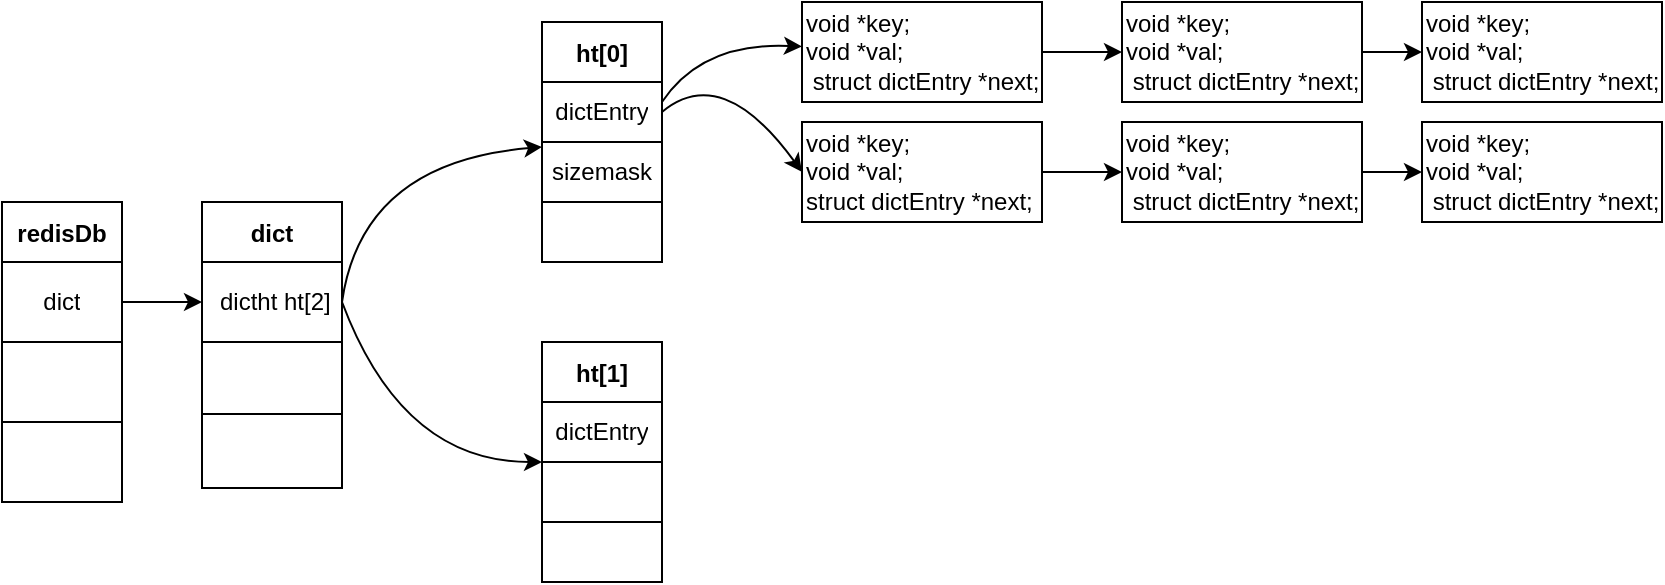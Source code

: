 <mxfile version="16.1.0" type="github">
  <diagram id="oKhtQ3pNuzC6f2YRyntQ" name="第 1 页">
    <mxGraphModel dx="1300" dy="1090" grid="1" gridSize="10" guides="1" tooltips="1" connect="1" arrows="1" fold="1" page="1" pageScale="1" pageWidth="827" pageHeight="1169" math="0" shadow="0">
      <root>
        <mxCell id="0" />
        <mxCell id="1" parent="0" />
        <mxCell id="PxenwiJpb4HEXUr78rmE-2" value="redisDb" style="shape=table;startSize=30;container=1;collapsible=0;childLayout=tableLayout;fontStyle=1;align=center;pointerEvents=1;" vertex="1" parent="1">
          <mxGeometry x="150" y="110" width="60" height="150" as="geometry" />
        </mxCell>
        <mxCell id="PxenwiJpb4HEXUr78rmE-3" value="" style="shape=partialRectangle;html=1;whiteSpace=wrap;collapsible=0;dropTarget=0;pointerEvents=0;fillColor=none;top=0;left=0;bottom=0;right=0;points=[[0,0.5],[1,0.5]];portConstraint=eastwest;" vertex="1" parent="PxenwiJpb4HEXUr78rmE-2">
          <mxGeometry y="30" width="60" height="40" as="geometry" />
        </mxCell>
        <mxCell id="PxenwiJpb4HEXUr78rmE-4" value="dict" style="shape=partialRectangle;html=1;whiteSpace=wrap;connectable=0;fillColor=none;top=0;left=0;bottom=0;right=0;overflow=hidden;pointerEvents=1;" vertex="1" parent="PxenwiJpb4HEXUr78rmE-3">
          <mxGeometry width="60" height="40" as="geometry">
            <mxRectangle width="60" height="40" as="alternateBounds" />
          </mxGeometry>
        </mxCell>
        <mxCell id="PxenwiJpb4HEXUr78rmE-7" value="" style="shape=partialRectangle;html=1;whiteSpace=wrap;collapsible=0;dropTarget=0;pointerEvents=0;fillColor=none;top=0;left=0;bottom=0;right=0;points=[[0,0.5],[1,0.5]];portConstraint=eastwest;" vertex="1" parent="PxenwiJpb4HEXUr78rmE-2">
          <mxGeometry y="70" width="60" height="40" as="geometry" />
        </mxCell>
        <mxCell id="PxenwiJpb4HEXUr78rmE-8" value="" style="shape=partialRectangle;html=1;whiteSpace=wrap;connectable=0;fillColor=none;top=0;left=0;bottom=0;right=0;overflow=hidden;pointerEvents=1;" vertex="1" parent="PxenwiJpb4HEXUr78rmE-7">
          <mxGeometry width="60" height="40" as="geometry">
            <mxRectangle width="60" height="40" as="alternateBounds" />
          </mxGeometry>
        </mxCell>
        <mxCell id="PxenwiJpb4HEXUr78rmE-11" value="" style="shape=partialRectangle;html=1;whiteSpace=wrap;collapsible=0;dropTarget=0;pointerEvents=0;fillColor=none;top=0;left=0;bottom=0;right=0;points=[[0,0.5],[1,0.5]];portConstraint=eastwest;" vertex="1" parent="PxenwiJpb4HEXUr78rmE-2">
          <mxGeometry y="110" width="60" height="40" as="geometry" />
        </mxCell>
        <mxCell id="PxenwiJpb4HEXUr78rmE-12" value="" style="shape=partialRectangle;html=1;whiteSpace=wrap;connectable=0;fillColor=none;top=0;left=0;bottom=0;right=0;overflow=hidden;pointerEvents=1;" vertex="1" parent="PxenwiJpb4HEXUr78rmE-11">
          <mxGeometry width="60" height="40" as="geometry">
            <mxRectangle width="60" height="40" as="alternateBounds" />
          </mxGeometry>
        </mxCell>
        <mxCell id="PxenwiJpb4HEXUr78rmE-15" value="" style="endArrow=classic;html=1;rounded=0;exitX=1;exitY=0.5;exitDx=0;exitDy=0;entryX=0;entryY=0.5;entryDx=0;entryDy=0;" edge="1" parent="1" source="PxenwiJpb4HEXUr78rmE-3" target="PxenwiJpb4HEXUr78rmE-30">
          <mxGeometry width="50" height="50" relative="1" as="geometry">
            <mxPoint x="430" y="430" as="sourcePoint" />
            <mxPoint x="250" y="150" as="targetPoint" />
          </mxGeometry>
        </mxCell>
        <mxCell id="PxenwiJpb4HEXUr78rmE-29" value="dict" style="shape=table;startSize=30;container=1;collapsible=0;childLayout=tableLayout;fontStyle=1;align=center;pointerEvents=1;" vertex="1" parent="1">
          <mxGeometry x="250" y="110" width="70" height="143" as="geometry" />
        </mxCell>
        <mxCell id="PxenwiJpb4HEXUr78rmE-30" value="" style="shape=partialRectangle;html=1;whiteSpace=wrap;collapsible=0;dropTarget=0;pointerEvents=0;fillColor=none;top=0;left=0;bottom=0;right=0;points=[[0,0.5],[1,0.5]];portConstraint=eastwest;" vertex="1" parent="PxenwiJpb4HEXUr78rmE-29">
          <mxGeometry y="30" width="70" height="40" as="geometry" />
        </mxCell>
        <mxCell id="PxenwiJpb4HEXUr78rmE-31" value="&amp;nbsp;dictht ht[2]" style="shape=partialRectangle;html=1;whiteSpace=wrap;connectable=0;fillColor=none;top=0;left=0;bottom=0;right=0;overflow=hidden;pointerEvents=1;" vertex="1" parent="PxenwiJpb4HEXUr78rmE-30">
          <mxGeometry width="70" height="40" as="geometry">
            <mxRectangle width="70" height="40" as="alternateBounds" />
          </mxGeometry>
        </mxCell>
        <mxCell id="PxenwiJpb4HEXUr78rmE-34" value="" style="shape=partialRectangle;html=1;whiteSpace=wrap;collapsible=0;dropTarget=0;pointerEvents=0;fillColor=none;top=0;left=0;bottom=0;right=0;points=[[0,0.5],[1,0.5]];portConstraint=eastwest;" vertex="1" parent="PxenwiJpb4HEXUr78rmE-29">
          <mxGeometry y="70" width="70" height="36" as="geometry" />
        </mxCell>
        <mxCell id="PxenwiJpb4HEXUr78rmE-35" value="" style="shape=partialRectangle;html=1;whiteSpace=wrap;connectable=0;fillColor=none;top=0;left=0;bottom=0;right=0;overflow=hidden;pointerEvents=1;" vertex="1" parent="PxenwiJpb4HEXUr78rmE-34">
          <mxGeometry width="70" height="36" as="geometry">
            <mxRectangle width="70" height="36" as="alternateBounds" />
          </mxGeometry>
        </mxCell>
        <mxCell id="PxenwiJpb4HEXUr78rmE-38" value="" style="shape=partialRectangle;html=1;whiteSpace=wrap;collapsible=0;dropTarget=0;pointerEvents=0;fillColor=none;top=0;left=0;bottom=0;right=0;points=[[0,0.5],[1,0.5]];portConstraint=eastwest;" vertex="1" parent="PxenwiJpb4HEXUr78rmE-29">
          <mxGeometry y="106" width="70" height="37" as="geometry" />
        </mxCell>
        <mxCell id="PxenwiJpb4HEXUr78rmE-39" value="" style="shape=partialRectangle;html=1;whiteSpace=wrap;connectable=0;fillColor=none;top=0;left=0;bottom=0;right=0;overflow=hidden;pointerEvents=1;" vertex="1" parent="PxenwiJpb4HEXUr78rmE-38">
          <mxGeometry width="70" height="37" as="geometry">
            <mxRectangle width="70" height="37" as="alternateBounds" />
          </mxGeometry>
        </mxCell>
        <mxCell id="PxenwiJpb4HEXUr78rmE-46" value="" style="endArrow=classic;html=1;curved=1;exitX=1;exitY=0.5;exitDx=0;exitDy=0;" edge="1" parent="1" source="PxenwiJpb4HEXUr78rmE-30" target="PxenwiJpb4HEXUr78rmE-47">
          <mxGeometry width="50" height="50" relative="1" as="geometry">
            <mxPoint x="320" y="150" as="sourcePoint" />
            <mxPoint x="390" y="90" as="targetPoint" />
            <Array as="points">
              <mxPoint x="330" y="90" />
            </Array>
          </mxGeometry>
        </mxCell>
        <mxCell id="PxenwiJpb4HEXUr78rmE-47" value="ht[0]" style="shape=table;startSize=30;container=1;collapsible=0;childLayout=tableLayout;fontStyle=1;align=center;pointerEvents=1;" vertex="1" parent="1">
          <mxGeometry x="420" y="20" width="60" height="120" as="geometry" />
        </mxCell>
        <mxCell id="PxenwiJpb4HEXUr78rmE-48" value="" style="shape=partialRectangle;html=1;whiteSpace=wrap;collapsible=0;dropTarget=0;pointerEvents=0;fillColor=none;top=0;left=0;bottom=0;right=0;points=[[0,0.5],[1,0.5]];portConstraint=eastwest;" vertex="1" parent="PxenwiJpb4HEXUr78rmE-47">
          <mxGeometry y="30" width="60" height="30" as="geometry" />
        </mxCell>
        <mxCell id="PxenwiJpb4HEXUr78rmE-49" value="dictEntry" style="shape=partialRectangle;html=1;whiteSpace=wrap;connectable=0;fillColor=none;top=0;left=0;bottom=0;right=0;overflow=hidden;pointerEvents=1;" vertex="1" parent="PxenwiJpb4HEXUr78rmE-48">
          <mxGeometry width="60" height="30" as="geometry">
            <mxRectangle width="60" height="30" as="alternateBounds" />
          </mxGeometry>
        </mxCell>
        <mxCell id="PxenwiJpb4HEXUr78rmE-52" value="" style="shape=partialRectangle;html=1;whiteSpace=wrap;collapsible=0;dropTarget=0;pointerEvents=0;fillColor=none;top=0;left=0;bottom=0;right=0;points=[[0,0.5],[1,0.5]];portConstraint=eastwest;" vertex="1" parent="PxenwiJpb4HEXUr78rmE-47">
          <mxGeometry y="60" width="60" height="30" as="geometry" />
        </mxCell>
        <mxCell id="PxenwiJpb4HEXUr78rmE-53" value="sizemask" style="shape=partialRectangle;html=1;whiteSpace=wrap;connectable=0;fillColor=none;top=0;left=0;bottom=0;right=0;overflow=hidden;pointerEvents=1;" vertex="1" parent="PxenwiJpb4HEXUr78rmE-52">
          <mxGeometry width="60" height="30" as="geometry">
            <mxRectangle width="60" height="30" as="alternateBounds" />
          </mxGeometry>
        </mxCell>
        <mxCell id="PxenwiJpb4HEXUr78rmE-56" value="" style="shape=partialRectangle;html=1;whiteSpace=wrap;collapsible=0;dropTarget=0;pointerEvents=0;fillColor=none;top=0;left=0;bottom=0;right=0;points=[[0,0.5],[1,0.5]];portConstraint=eastwest;" vertex="1" parent="PxenwiJpb4HEXUr78rmE-47">
          <mxGeometry y="90" width="60" height="30" as="geometry" />
        </mxCell>
        <mxCell id="PxenwiJpb4HEXUr78rmE-57" value="" style="shape=partialRectangle;html=1;whiteSpace=wrap;connectable=0;fillColor=none;top=0;left=0;bottom=0;right=0;overflow=hidden;pointerEvents=1;" vertex="1" parent="PxenwiJpb4HEXUr78rmE-56">
          <mxGeometry width="60" height="30" as="geometry">
            <mxRectangle width="60" height="30" as="alternateBounds" />
          </mxGeometry>
        </mxCell>
        <mxCell id="PxenwiJpb4HEXUr78rmE-60" value="" style="endArrow=classic;html=1;curved=1;exitX=1;exitY=0.5;exitDx=0;exitDy=0;" edge="1" parent="1" target="PxenwiJpb4HEXUr78rmE-61" source="PxenwiJpb4HEXUr78rmE-30">
          <mxGeometry width="50" height="50" relative="1" as="geometry">
            <mxPoint x="340" y="300" as="sourcePoint" />
            <mxPoint x="410" y="240" as="targetPoint" />
            <Array as="points">
              <mxPoint x="350" y="240" />
            </Array>
          </mxGeometry>
        </mxCell>
        <mxCell id="PxenwiJpb4HEXUr78rmE-61" value="ht[1]" style="shape=table;startSize=30;container=1;collapsible=0;childLayout=tableLayout;fontStyle=1;align=center;pointerEvents=1;" vertex="1" parent="1">
          <mxGeometry x="420" y="180" width="60" height="120" as="geometry" />
        </mxCell>
        <mxCell id="PxenwiJpb4HEXUr78rmE-62" value="" style="shape=partialRectangle;html=1;whiteSpace=wrap;collapsible=0;dropTarget=0;pointerEvents=0;fillColor=none;top=0;left=0;bottom=0;right=0;points=[[0,0.5],[1,0.5]];portConstraint=eastwest;" vertex="1" parent="PxenwiJpb4HEXUr78rmE-61">
          <mxGeometry y="30" width="60" height="30" as="geometry" />
        </mxCell>
        <mxCell id="PxenwiJpb4HEXUr78rmE-63" value="dictEntry" style="shape=partialRectangle;html=1;whiteSpace=wrap;connectable=0;fillColor=none;top=0;left=0;bottom=0;right=0;overflow=hidden;pointerEvents=1;" vertex="1" parent="PxenwiJpb4HEXUr78rmE-62">
          <mxGeometry width="60" height="30" as="geometry">
            <mxRectangle width="60" height="30" as="alternateBounds" />
          </mxGeometry>
        </mxCell>
        <mxCell id="PxenwiJpb4HEXUr78rmE-64" value="" style="shape=partialRectangle;html=1;whiteSpace=wrap;collapsible=0;dropTarget=0;pointerEvents=0;fillColor=none;top=0;left=0;bottom=0;right=0;points=[[0,0.5],[1,0.5]];portConstraint=eastwest;" vertex="1" parent="PxenwiJpb4HEXUr78rmE-61">
          <mxGeometry y="60" width="60" height="30" as="geometry" />
        </mxCell>
        <mxCell id="PxenwiJpb4HEXUr78rmE-65" value="" style="shape=partialRectangle;html=1;whiteSpace=wrap;connectable=0;fillColor=none;top=0;left=0;bottom=0;right=0;overflow=hidden;pointerEvents=1;" vertex="1" parent="PxenwiJpb4HEXUr78rmE-64">
          <mxGeometry width="60" height="30" as="geometry">
            <mxRectangle width="60" height="30" as="alternateBounds" />
          </mxGeometry>
        </mxCell>
        <mxCell id="PxenwiJpb4HEXUr78rmE-66" value="" style="shape=partialRectangle;html=1;whiteSpace=wrap;collapsible=0;dropTarget=0;pointerEvents=0;fillColor=none;top=0;left=0;bottom=0;right=0;points=[[0,0.5],[1,0.5]];portConstraint=eastwest;" vertex="1" parent="PxenwiJpb4HEXUr78rmE-61">
          <mxGeometry y="90" width="60" height="30" as="geometry" />
        </mxCell>
        <mxCell id="PxenwiJpb4HEXUr78rmE-67" value="" style="shape=partialRectangle;html=1;whiteSpace=wrap;connectable=0;fillColor=none;top=0;left=0;bottom=0;right=0;overflow=hidden;pointerEvents=1;" vertex="1" parent="PxenwiJpb4HEXUr78rmE-66">
          <mxGeometry width="60" height="30" as="geometry">
            <mxRectangle width="60" height="30" as="alternateBounds" />
          </mxGeometry>
        </mxCell>
        <mxCell id="PxenwiJpb4HEXUr78rmE-68" value="" style="endArrow=classic;html=1;curved=1;exitX=1;exitY=0.333;exitDx=0;exitDy=0;exitPerimeter=0;" edge="1" parent="1" source="PxenwiJpb4HEXUr78rmE-48" target="PxenwiJpb4HEXUr78rmE-69">
          <mxGeometry width="50" height="50" relative="1" as="geometry">
            <mxPoint x="480" y="70" as="sourcePoint" />
            <mxPoint x="540" y="30" as="targetPoint" />
            <Array as="points">
              <mxPoint x="500" y="30" />
            </Array>
          </mxGeometry>
        </mxCell>
        <mxCell id="PxenwiJpb4HEXUr78rmE-76" style="edgeStyle=orthogonalEdgeStyle;curved=1;orthogonalLoop=1;jettySize=auto;html=1;entryX=0;entryY=0.5;entryDx=0;entryDy=0;" edge="1" parent="1" source="PxenwiJpb4HEXUr78rmE-69" target="PxenwiJpb4HEXUr78rmE-75">
          <mxGeometry relative="1" as="geometry" />
        </mxCell>
        <mxCell id="PxenwiJpb4HEXUr78rmE-69" value="&lt;div&gt;void *key;&lt;/div&gt;&lt;div&gt;void *val;&lt;/div&gt;&lt;div&gt;&amp;nbsp;struct dictEntry *next;&lt;/div&gt;" style="rounded=0;whiteSpace=wrap;html=1;align=left;" vertex="1" parent="1">
          <mxGeometry x="550" y="10" width="120" height="50" as="geometry" />
        </mxCell>
        <mxCell id="PxenwiJpb4HEXUr78rmE-82" style="edgeStyle=orthogonalEdgeStyle;curved=1;orthogonalLoop=1;jettySize=auto;html=1;exitX=1;exitY=0.5;exitDx=0;exitDy=0;entryX=0;entryY=0.5;entryDx=0;entryDy=0;" edge="1" parent="1" source="PxenwiJpb4HEXUr78rmE-70" target="PxenwiJpb4HEXUr78rmE-80">
          <mxGeometry relative="1" as="geometry" />
        </mxCell>
        <mxCell id="PxenwiJpb4HEXUr78rmE-70" value="&lt;div&gt;void *key;&lt;/div&gt;&lt;div&gt;void *val;&lt;/div&gt;&lt;div&gt;struct dictEntry *next;&lt;/div&gt;" style="rounded=0;whiteSpace=wrap;html=1;align=left;" vertex="1" parent="1">
          <mxGeometry x="550" y="70" width="120" height="50" as="geometry" />
        </mxCell>
        <mxCell id="PxenwiJpb4HEXUr78rmE-71" value="" style="endArrow=classic;html=1;curved=1;exitX=1;exitY=0.5;exitDx=0;exitDy=0;entryX=0;entryY=0.5;entryDx=0;entryDy=0;" edge="1" parent="1" source="PxenwiJpb4HEXUr78rmE-48" target="PxenwiJpb4HEXUr78rmE-70">
          <mxGeometry width="50" height="50" relative="1" as="geometry">
            <mxPoint x="490" y="69.99" as="sourcePoint" />
            <mxPoint x="560" y="41.786" as="targetPoint" />
            <Array as="points">
              <mxPoint x="510" y="40" />
            </Array>
          </mxGeometry>
        </mxCell>
        <mxCell id="PxenwiJpb4HEXUr78rmE-78" style="edgeStyle=orthogonalEdgeStyle;curved=1;orthogonalLoop=1;jettySize=auto;html=1;exitX=1;exitY=0.5;exitDx=0;exitDy=0;entryX=0;entryY=0.5;entryDx=0;entryDy=0;" edge="1" parent="1" source="PxenwiJpb4HEXUr78rmE-75" target="PxenwiJpb4HEXUr78rmE-77">
          <mxGeometry relative="1" as="geometry" />
        </mxCell>
        <mxCell id="PxenwiJpb4HEXUr78rmE-75" value="&lt;div&gt;void *key;&lt;/div&gt;&lt;div&gt;void *val;&lt;/div&gt;&lt;div&gt;&amp;nbsp;struct dictEntry *next;&lt;/div&gt;" style="rounded=0;whiteSpace=wrap;html=1;align=left;" vertex="1" parent="1">
          <mxGeometry x="710" y="10" width="120" height="50" as="geometry" />
        </mxCell>
        <mxCell id="PxenwiJpb4HEXUr78rmE-77" value="&lt;div&gt;void *key;&lt;/div&gt;&lt;div&gt;void *val;&lt;/div&gt;&lt;div&gt;&amp;nbsp;struct dictEntry *next;&lt;/div&gt;" style="rounded=0;whiteSpace=wrap;html=1;align=left;" vertex="1" parent="1">
          <mxGeometry x="860" y="10" width="120" height="50" as="geometry" />
        </mxCell>
        <mxCell id="PxenwiJpb4HEXUr78rmE-79" style="edgeStyle=orthogonalEdgeStyle;curved=1;orthogonalLoop=1;jettySize=auto;html=1;exitX=1;exitY=0.5;exitDx=0;exitDy=0;entryX=0;entryY=0.5;entryDx=0;entryDy=0;" edge="1" parent="1" source="PxenwiJpb4HEXUr78rmE-80" target="PxenwiJpb4HEXUr78rmE-81">
          <mxGeometry relative="1" as="geometry" />
        </mxCell>
        <mxCell id="PxenwiJpb4HEXUr78rmE-80" value="&lt;div&gt;void *key;&lt;/div&gt;&lt;div&gt;void *val;&lt;/div&gt;&lt;div&gt;&amp;nbsp;struct dictEntry *next;&lt;/div&gt;" style="rounded=0;whiteSpace=wrap;html=1;align=left;" vertex="1" parent="1">
          <mxGeometry x="710" y="70" width="120" height="50" as="geometry" />
        </mxCell>
        <mxCell id="PxenwiJpb4HEXUr78rmE-81" value="&lt;div&gt;void *key;&lt;/div&gt;&lt;div&gt;void *val;&lt;/div&gt;&lt;div&gt;&amp;nbsp;struct dictEntry *next;&lt;/div&gt;" style="rounded=0;whiteSpace=wrap;html=1;align=left;" vertex="1" parent="1">
          <mxGeometry x="860" y="70" width="120" height="50" as="geometry" />
        </mxCell>
      </root>
    </mxGraphModel>
  </diagram>
</mxfile>
